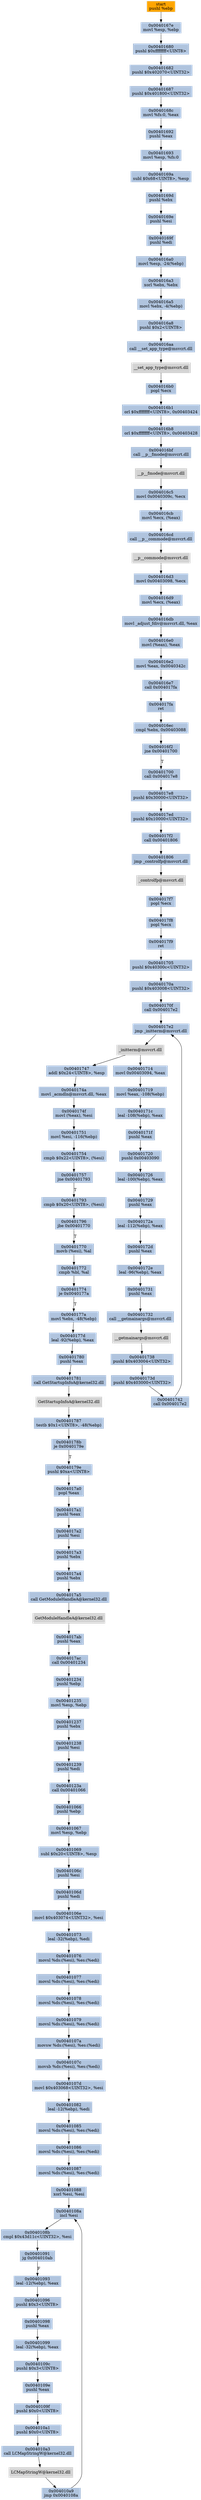 digraph G {
node[shape=rectangle,style=filled,fillcolor=lightsteelblue,color=lightsteelblue]
bgcolor="transparent"
a0x0040167dpushl_ebp[label="start\npushl %ebp",color="lightgrey",fillcolor="orange"];
a0x0040167emovl_esp_ebp[label="0x0040167e\nmovl %esp, %ebp"];
a0x00401680pushl_0xffffffffUINT8[label="0x00401680\npushl $0xffffffff<UINT8>"];
a0x00401682pushl_0x402070UINT32[label="0x00401682\npushl $0x402070<UINT32>"];
a0x00401687pushl_0x401800UINT32[label="0x00401687\npushl $0x401800<UINT32>"];
a0x0040168cmovl_fs_0_eax[label="0x0040168c\nmovl %fs:0, %eax"];
a0x00401692pushl_eax[label="0x00401692\npushl %eax"];
a0x00401693movl_esp_fs_0[label="0x00401693\nmovl %esp, %fs:0"];
a0x0040169asubl_0x68UINT8_esp[label="0x0040169a\nsubl $0x68<UINT8>, %esp"];
a0x0040169dpushl_ebx[label="0x0040169d\npushl %ebx"];
a0x0040169epushl_esi[label="0x0040169e\npushl %esi"];
a0x0040169fpushl_edi[label="0x0040169f\npushl %edi"];
a0x004016a0movl_esp__24ebp_[label="0x004016a0\nmovl %esp, -24(%ebp)"];
a0x004016a3xorl_ebx_ebx[label="0x004016a3\nxorl %ebx, %ebx"];
a0x004016a5movl_ebx__4ebp_[label="0x004016a5\nmovl %ebx, -4(%ebp)"];
a0x004016a8pushl_0x2UINT8[label="0x004016a8\npushl $0x2<UINT8>"];
a0x004016aacall___set_app_type_msvcrt_dll[label="0x004016aa\ncall __set_app_type@msvcrt.dll"];
a__set_app_type_msvcrt_dll[label="__set_app_type@msvcrt.dll",color="lightgrey",fillcolor="lightgrey"];
a0x004016b0popl_ecx[label="0x004016b0\npopl %ecx"];
a0x004016b1orl_0xffffffffUINT8_0x00403424[label="0x004016b1\norl $0xffffffff<UINT8>, 0x00403424"];
a0x004016b8orl_0xffffffffUINT8_0x00403428[label="0x004016b8\norl $0xffffffff<UINT8>, 0x00403428"];
a0x004016bfcall___p__fmode_msvcrt_dll[label="0x004016bf\ncall __p__fmode@msvcrt.dll"];
a__p__fmode_msvcrt_dll[label="__p__fmode@msvcrt.dll",color="lightgrey",fillcolor="lightgrey"];
a0x004016c5movl_0x0040309c_ecx[label="0x004016c5\nmovl 0x0040309c, %ecx"];
a0x004016cbmovl_ecx_eax_[label="0x004016cb\nmovl %ecx, (%eax)"];
a0x004016cdcall___p__commode_msvcrt_dll[label="0x004016cd\ncall __p__commode@msvcrt.dll"];
a__p__commode_msvcrt_dll[label="__p__commode@msvcrt.dll",color="lightgrey",fillcolor="lightgrey"];
a0x004016d3movl_0x00403098_ecx[label="0x004016d3\nmovl 0x00403098, %ecx"];
a0x004016d9movl_ecx_eax_[label="0x004016d9\nmovl %ecx, (%eax)"];
a0x004016dbmovl__adjust_fdiv_msvcrt_dll_eax[label="0x004016db\nmovl _adjust_fdiv@msvcrt.dll, %eax"];
a0x004016e0movl_eax__eax[label="0x004016e0\nmovl (%eax), %eax"];
a0x004016e2movl_eax_0x0040342c[label="0x004016e2\nmovl %eax, 0x0040342c"];
a0x004016e7call_0x004017fa[label="0x004016e7\ncall 0x004017fa"];
a0x004017faret[label="0x004017fa\nret"];
a0x004016eccmpl_ebx_0x00403088[label="0x004016ec\ncmpl %ebx, 0x00403088"];
a0x004016f2jne_0x00401700[label="0x004016f2\njne 0x00401700"];
a0x00401700call_0x004017e8[label="0x00401700\ncall 0x004017e8"];
a0x004017e8pushl_0x30000UINT32[label="0x004017e8\npushl $0x30000<UINT32>"];
a0x004017edpushl_0x10000UINT32[label="0x004017ed\npushl $0x10000<UINT32>"];
a0x004017f2call_0x00401806[label="0x004017f2\ncall 0x00401806"];
a0x00401806jmp__controlfp_msvcrt_dll[label="0x00401806\njmp _controlfp@msvcrt.dll"];
a_controlfp_msvcrt_dll[label="_controlfp@msvcrt.dll",color="lightgrey",fillcolor="lightgrey"];
a0x004017f7popl_ecx[label="0x004017f7\npopl %ecx"];
a0x004017f8popl_ecx[label="0x004017f8\npopl %ecx"];
a0x004017f9ret[label="0x004017f9\nret"];
a0x00401705pushl_0x40300cUINT32[label="0x00401705\npushl $0x40300c<UINT32>"];
a0x0040170apushl_0x403008UINT32[label="0x0040170a\npushl $0x403008<UINT32>"];
a0x0040170fcall_0x004017e2[label="0x0040170f\ncall 0x004017e2"];
a0x004017e2jmp__initterm_msvcrt_dll[label="0x004017e2\njmp _initterm@msvcrt.dll"];
a_initterm_msvcrt_dll[label="_initterm@msvcrt.dll",color="lightgrey",fillcolor="lightgrey"];
a0x00401714movl_0x00403094_eax[label="0x00401714\nmovl 0x00403094, %eax"];
a0x00401719movl_eax__108ebp_[label="0x00401719\nmovl %eax, -108(%ebp)"];
a0x0040171cleal__108ebp__eax[label="0x0040171c\nleal -108(%ebp), %eax"];
a0x0040171fpushl_eax[label="0x0040171f\npushl %eax"];
a0x00401720pushl_0x00403090[label="0x00401720\npushl 0x00403090"];
a0x00401726leal__100ebp__eax[label="0x00401726\nleal -100(%ebp), %eax"];
a0x00401729pushl_eax[label="0x00401729\npushl %eax"];
a0x0040172aleal__112ebp__eax[label="0x0040172a\nleal -112(%ebp), %eax"];
a0x0040172dpushl_eax[label="0x0040172d\npushl %eax"];
a0x0040172eleal__96ebp__eax[label="0x0040172e\nleal -96(%ebp), %eax"];
a0x00401731pushl_eax[label="0x00401731\npushl %eax"];
a0x00401732call___getmainargs_msvcrt_dll[label="0x00401732\ncall __getmainargs@msvcrt.dll"];
a__getmainargs_msvcrt_dll[label="__getmainargs@msvcrt.dll",color="lightgrey",fillcolor="lightgrey"];
a0x00401738pushl_0x403004UINT32[label="0x00401738\npushl $0x403004<UINT32>"];
a0x0040173dpushl_0x403000UINT32[label="0x0040173d\npushl $0x403000<UINT32>"];
a0x00401742call_0x004017e2[label="0x00401742\ncall 0x004017e2"];
a0x00401747addl_0x24UINT8_esp[label="0x00401747\naddl $0x24<UINT8>, %esp"];
a0x0040174amovl__acmdln_msvcrt_dll_eax[label="0x0040174a\nmovl _acmdln@msvcrt.dll, %eax"];
a0x0040174fmovl_eax__esi[label="0x0040174f\nmovl (%eax), %esi"];
a0x00401751movl_esi__116ebp_[label="0x00401751\nmovl %esi, -116(%ebp)"];
a0x00401754cmpb_0x22UINT8_esi_[label="0x00401754\ncmpb $0x22<UINT8>, (%esi)"];
a0x00401757jne_0x00401793[label="0x00401757\njne 0x00401793"];
a0x00401793cmpb_0x20UINT8_esi_[label="0x00401793\ncmpb $0x20<UINT8>, (%esi)"];
a0x00401796jbe_0x00401770[label="0x00401796\njbe 0x00401770"];
a0x00401770movb_esi__al[label="0x00401770\nmovb (%esi), %al"];
a0x00401772cmpb_bl_al[label="0x00401772\ncmpb %bl, %al"];
a0x00401774je_0x0040177a[label="0x00401774\nje 0x0040177a"];
a0x0040177amovl_ebx__48ebp_[label="0x0040177a\nmovl %ebx, -48(%ebp)"];
a0x0040177dleal__92ebp__eax[label="0x0040177d\nleal -92(%ebp), %eax"];
a0x00401780pushl_eax[label="0x00401780\npushl %eax"];
a0x00401781call_GetStartupInfoA_kernel32_dll[label="0x00401781\ncall GetStartupInfoA@kernel32.dll"];
GetStartupInfoA_kernel32_dll[label="GetStartupInfoA@kernel32.dll",color="lightgrey",fillcolor="lightgrey"];
a0x00401787testb_0x1UINT8__48ebp_[label="0x00401787\ntestb $0x1<UINT8>, -48(%ebp)"];
a0x0040178bje_0x0040179e[label="0x0040178b\nje 0x0040179e"];
a0x0040179epushl_0xaUINT8[label="0x0040179e\npushl $0xa<UINT8>"];
a0x004017a0popl_eax[label="0x004017a0\npopl %eax"];
a0x004017a1pushl_eax[label="0x004017a1\npushl %eax"];
a0x004017a2pushl_esi[label="0x004017a2\npushl %esi"];
a0x004017a3pushl_ebx[label="0x004017a3\npushl %ebx"];
a0x004017a4pushl_ebx[label="0x004017a4\npushl %ebx"];
a0x004017a5call_GetModuleHandleA_kernel32_dll[label="0x004017a5\ncall GetModuleHandleA@kernel32.dll"];
GetModuleHandleA_kernel32_dll[label="GetModuleHandleA@kernel32.dll",color="lightgrey",fillcolor="lightgrey"];
a0x004017abpushl_eax[label="0x004017ab\npushl %eax"];
a0x004017accall_0x00401234[label="0x004017ac\ncall 0x00401234"];
a0x00401234pushl_ebp[label="0x00401234\npushl %ebp"];
a0x00401235movl_esp_ebp[label="0x00401235\nmovl %esp, %ebp"];
a0x00401237pushl_ebx[label="0x00401237\npushl %ebx"];
a0x00401238pushl_esi[label="0x00401238\npushl %esi"];
a0x00401239pushl_edi[label="0x00401239\npushl %edi"];
a0x0040123acall_0x00401066[label="0x0040123a\ncall 0x00401066"];
a0x00401066pushl_ebp[label="0x00401066\npushl %ebp"];
a0x00401067movl_esp_ebp[label="0x00401067\nmovl %esp, %ebp"];
a0x00401069subl_0x20UINT8_esp[label="0x00401069\nsubl $0x20<UINT8>, %esp"];
a0x0040106cpushl_esi[label="0x0040106c\npushl %esi"];
a0x0040106dpushl_edi[label="0x0040106d\npushl %edi"];
a0x0040106emovl_0x403074UINT32_esi[label="0x0040106e\nmovl $0x403074<UINT32>, %esi"];
a0x00401073leal__32ebp__edi[label="0x00401073\nleal -32(%ebp), %edi"];
a0x00401076movsl_ds_esi__es_edi_[label="0x00401076\nmovsl %ds:(%esi), %es:(%edi)"];
a0x00401077movsl_ds_esi__es_edi_[label="0x00401077\nmovsl %ds:(%esi), %es:(%edi)"];
a0x00401078movsl_ds_esi__es_edi_[label="0x00401078\nmovsl %ds:(%esi), %es:(%edi)"];
a0x00401079movsl_ds_esi__es_edi_[label="0x00401079\nmovsl %ds:(%esi), %es:(%edi)"];
a0x0040107amovsw_ds_esi__es_edi_[label="0x0040107a\nmovsw %ds:(%esi), %es:(%edi)"];
a0x0040107cmovsb_ds_esi__es_edi_[label="0x0040107c\nmovsb %ds:(%esi), %es:(%edi)"];
a0x0040107dmovl_0x403068UINT32_esi[label="0x0040107d\nmovl $0x403068<UINT32>, %esi"];
a0x00401082leal__12ebp__edi[label="0x00401082\nleal -12(%ebp), %edi"];
a0x00401085movsl_ds_esi__es_edi_[label="0x00401085\nmovsl %ds:(%esi), %es:(%edi)"];
a0x00401086movsl_ds_esi__es_edi_[label="0x00401086\nmovsl %ds:(%esi), %es:(%edi)"];
a0x00401087movsl_ds_esi__es_edi_[label="0x00401087\nmovsl %ds:(%esi), %es:(%edi)"];
a0x00401088xorl_esi_esi[label="0x00401088\nxorl %esi, %esi"];
a0x0040108aincl_esi[label="0x0040108a\nincl %esi"];
a0x0040108bcmpl_0x43d11cUINT32_esi[label="0x0040108b\ncmpl $0x43d11c<UINT32>, %esi"];
a0x00401091jg_0x004010ab[label="0x00401091\njg 0x004010ab"];
a0x00401093leal__12ebp__eax[label="0x00401093\nleal -12(%ebp), %eax"];
a0x00401096pushl_0x3UINT8[label="0x00401096\npushl $0x3<UINT8>"];
a0x00401098pushl_eax[label="0x00401098\npushl %eax"];
a0x00401099leal__32ebp__eax[label="0x00401099\nleal -32(%ebp), %eax"];
a0x0040109cpushl_0x3UINT8[label="0x0040109c\npushl $0x3<UINT8>"];
a0x0040109epushl_eax[label="0x0040109e\npushl %eax"];
a0x0040109fpushl_0x0UINT8[label="0x0040109f\npushl $0x0<UINT8>"];
a0x004010a1pushl_0x0UINT8[label="0x004010a1\npushl $0x0<UINT8>"];
a0x004010a3call_LCMapStringW_kernel32_dll[label="0x004010a3\ncall LCMapStringW@kernel32.dll"];
LCMapStringW_kernel32_dll[label="LCMapStringW@kernel32.dll",color="lightgrey",fillcolor="lightgrey"];
a0x004010a9jmp_0x0040108a[label="0x004010a9\njmp 0x0040108a"];
a0x0040167dpushl_ebp -> a0x0040167emovl_esp_ebp [color="#000000"];
a0x0040167emovl_esp_ebp -> a0x00401680pushl_0xffffffffUINT8 [color="#000000"];
a0x00401680pushl_0xffffffffUINT8 -> a0x00401682pushl_0x402070UINT32 [color="#000000"];
a0x00401682pushl_0x402070UINT32 -> a0x00401687pushl_0x401800UINT32 [color="#000000"];
a0x00401687pushl_0x401800UINT32 -> a0x0040168cmovl_fs_0_eax [color="#000000"];
a0x0040168cmovl_fs_0_eax -> a0x00401692pushl_eax [color="#000000"];
a0x00401692pushl_eax -> a0x00401693movl_esp_fs_0 [color="#000000"];
a0x00401693movl_esp_fs_0 -> a0x0040169asubl_0x68UINT8_esp [color="#000000"];
a0x0040169asubl_0x68UINT8_esp -> a0x0040169dpushl_ebx [color="#000000"];
a0x0040169dpushl_ebx -> a0x0040169epushl_esi [color="#000000"];
a0x0040169epushl_esi -> a0x0040169fpushl_edi [color="#000000"];
a0x0040169fpushl_edi -> a0x004016a0movl_esp__24ebp_ [color="#000000"];
a0x004016a0movl_esp__24ebp_ -> a0x004016a3xorl_ebx_ebx [color="#000000"];
a0x004016a3xorl_ebx_ebx -> a0x004016a5movl_ebx__4ebp_ [color="#000000"];
a0x004016a5movl_ebx__4ebp_ -> a0x004016a8pushl_0x2UINT8 [color="#000000"];
a0x004016a8pushl_0x2UINT8 -> a0x004016aacall___set_app_type_msvcrt_dll [color="#000000"];
a0x004016aacall___set_app_type_msvcrt_dll -> a__set_app_type_msvcrt_dll [color="#000000"];
a__set_app_type_msvcrt_dll -> a0x004016b0popl_ecx [color="#000000"];
a0x004016b0popl_ecx -> a0x004016b1orl_0xffffffffUINT8_0x00403424 [color="#000000"];
a0x004016b1orl_0xffffffffUINT8_0x00403424 -> a0x004016b8orl_0xffffffffUINT8_0x00403428 [color="#000000"];
a0x004016b8orl_0xffffffffUINT8_0x00403428 -> a0x004016bfcall___p__fmode_msvcrt_dll [color="#000000"];
a0x004016bfcall___p__fmode_msvcrt_dll -> a__p__fmode_msvcrt_dll [color="#000000"];
a__p__fmode_msvcrt_dll -> a0x004016c5movl_0x0040309c_ecx [color="#000000"];
a0x004016c5movl_0x0040309c_ecx -> a0x004016cbmovl_ecx_eax_ [color="#000000"];
a0x004016cbmovl_ecx_eax_ -> a0x004016cdcall___p__commode_msvcrt_dll [color="#000000"];
a0x004016cdcall___p__commode_msvcrt_dll -> a__p__commode_msvcrt_dll [color="#000000"];
a__p__commode_msvcrt_dll -> a0x004016d3movl_0x00403098_ecx [color="#000000"];
a0x004016d3movl_0x00403098_ecx -> a0x004016d9movl_ecx_eax_ [color="#000000"];
a0x004016d9movl_ecx_eax_ -> a0x004016dbmovl__adjust_fdiv_msvcrt_dll_eax [color="#000000"];
a0x004016dbmovl__adjust_fdiv_msvcrt_dll_eax -> a0x004016e0movl_eax__eax [color="#000000"];
a0x004016e0movl_eax__eax -> a0x004016e2movl_eax_0x0040342c [color="#000000"];
a0x004016e2movl_eax_0x0040342c -> a0x004016e7call_0x004017fa [color="#000000"];
a0x004016e7call_0x004017fa -> a0x004017faret [color="#000000"];
a0x004017faret -> a0x004016eccmpl_ebx_0x00403088 [color="#000000"];
a0x004016eccmpl_ebx_0x00403088 -> a0x004016f2jne_0x00401700 [color="#000000"];
a0x004016f2jne_0x00401700 -> a0x00401700call_0x004017e8 [color="#000000",label="T"];
a0x00401700call_0x004017e8 -> a0x004017e8pushl_0x30000UINT32 [color="#000000"];
a0x004017e8pushl_0x30000UINT32 -> a0x004017edpushl_0x10000UINT32 [color="#000000"];
a0x004017edpushl_0x10000UINT32 -> a0x004017f2call_0x00401806 [color="#000000"];
a0x004017f2call_0x00401806 -> a0x00401806jmp__controlfp_msvcrt_dll [color="#000000"];
a0x00401806jmp__controlfp_msvcrt_dll -> a_controlfp_msvcrt_dll [color="#000000"];
a_controlfp_msvcrt_dll -> a0x004017f7popl_ecx [color="#000000"];
a0x004017f7popl_ecx -> a0x004017f8popl_ecx [color="#000000"];
a0x004017f8popl_ecx -> a0x004017f9ret [color="#000000"];
a0x004017f9ret -> a0x00401705pushl_0x40300cUINT32 [color="#000000"];
a0x00401705pushl_0x40300cUINT32 -> a0x0040170apushl_0x403008UINT32 [color="#000000"];
a0x0040170apushl_0x403008UINT32 -> a0x0040170fcall_0x004017e2 [color="#000000"];
a0x0040170fcall_0x004017e2 -> a0x004017e2jmp__initterm_msvcrt_dll [color="#000000"];
a0x004017e2jmp__initterm_msvcrt_dll -> a_initterm_msvcrt_dll [color="#000000"];
a_initterm_msvcrt_dll -> a0x00401714movl_0x00403094_eax [color="#000000"];
a0x00401714movl_0x00403094_eax -> a0x00401719movl_eax__108ebp_ [color="#000000"];
a0x00401719movl_eax__108ebp_ -> a0x0040171cleal__108ebp__eax [color="#000000"];
a0x0040171cleal__108ebp__eax -> a0x0040171fpushl_eax [color="#000000"];
a0x0040171fpushl_eax -> a0x00401720pushl_0x00403090 [color="#000000"];
a0x00401720pushl_0x00403090 -> a0x00401726leal__100ebp__eax [color="#000000"];
a0x00401726leal__100ebp__eax -> a0x00401729pushl_eax [color="#000000"];
a0x00401729pushl_eax -> a0x0040172aleal__112ebp__eax [color="#000000"];
a0x0040172aleal__112ebp__eax -> a0x0040172dpushl_eax [color="#000000"];
a0x0040172dpushl_eax -> a0x0040172eleal__96ebp__eax [color="#000000"];
a0x0040172eleal__96ebp__eax -> a0x00401731pushl_eax [color="#000000"];
a0x00401731pushl_eax -> a0x00401732call___getmainargs_msvcrt_dll [color="#000000"];
a0x00401732call___getmainargs_msvcrt_dll -> a__getmainargs_msvcrt_dll [color="#000000"];
a__getmainargs_msvcrt_dll -> a0x00401738pushl_0x403004UINT32 [color="#000000"];
a0x00401738pushl_0x403004UINT32 -> a0x0040173dpushl_0x403000UINT32 [color="#000000"];
a0x0040173dpushl_0x403000UINT32 -> a0x00401742call_0x004017e2 [color="#000000"];
a0x00401742call_0x004017e2 -> a0x004017e2jmp__initterm_msvcrt_dll [color="#000000"];
a_initterm_msvcrt_dll -> a0x00401747addl_0x24UINT8_esp [color="#000000"];
a0x00401747addl_0x24UINT8_esp -> a0x0040174amovl__acmdln_msvcrt_dll_eax [color="#000000"];
a0x0040174amovl__acmdln_msvcrt_dll_eax -> a0x0040174fmovl_eax__esi [color="#000000"];
a0x0040174fmovl_eax__esi -> a0x00401751movl_esi__116ebp_ [color="#000000"];
a0x00401751movl_esi__116ebp_ -> a0x00401754cmpb_0x22UINT8_esi_ [color="#000000"];
a0x00401754cmpb_0x22UINT8_esi_ -> a0x00401757jne_0x00401793 [color="#000000"];
a0x00401757jne_0x00401793 -> a0x00401793cmpb_0x20UINT8_esi_ [color="#000000",label="T"];
a0x00401793cmpb_0x20UINT8_esi_ -> a0x00401796jbe_0x00401770 [color="#000000"];
a0x00401796jbe_0x00401770 -> a0x00401770movb_esi__al [color="#000000",label="T"];
a0x00401770movb_esi__al -> a0x00401772cmpb_bl_al [color="#000000"];
a0x00401772cmpb_bl_al -> a0x00401774je_0x0040177a [color="#000000"];
a0x00401774je_0x0040177a -> a0x0040177amovl_ebx__48ebp_ [color="#000000",label="T"];
a0x0040177amovl_ebx__48ebp_ -> a0x0040177dleal__92ebp__eax [color="#000000"];
a0x0040177dleal__92ebp__eax -> a0x00401780pushl_eax [color="#000000"];
a0x00401780pushl_eax -> a0x00401781call_GetStartupInfoA_kernel32_dll [color="#000000"];
a0x00401781call_GetStartupInfoA_kernel32_dll -> GetStartupInfoA_kernel32_dll [color="#000000"];
GetStartupInfoA_kernel32_dll -> a0x00401787testb_0x1UINT8__48ebp_ [color="#000000"];
a0x00401787testb_0x1UINT8__48ebp_ -> a0x0040178bje_0x0040179e [color="#000000"];
a0x0040178bje_0x0040179e -> a0x0040179epushl_0xaUINT8 [color="#000000",label="T"];
a0x0040179epushl_0xaUINT8 -> a0x004017a0popl_eax [color="#000000"];
a0x004017a0popl_eax -> a0x004017a1pushl_eax [color="#000000"];
a0x004017a1pushl_eax -> a0x004017a2pushl_esi [color="#000000"];
a0x004017a2pushl_esi -> a0x004017a3pushl_ebx [color="#000000"];
a0x004017a3pushl_ebx -> a0x004017a4pushl_ebx [color="#000000"];
a0x004017a4pushl_ebx -> a0x004017a5call_GetModuleHandleA_kernel32_dll [color="#000000"];
a0x004017a5call_GetModuleHandleA_kernel32_dll -> GetModuleHandleA_kernel32_dll [color="#000000"];
GetModuleHandleA_kernel32_dll -> a0x004017abpushl_eax [color="#000000"];
a0x004017abpushl_eax -> a0x004017accall_0x00401234 [color="#000000"];
a0x004017accall_0x00401234 -> a0x00401234pushl_ebp [color="#000000"];
a0x00401234pushl_ebp -> a0x00401235movl_esp_ebp [color="#000000"];
a0x00401235movl_esp_ebp -> a0x00401237pushl_ebx [color="#000000"];
a0x00401237pushl_ebx -> a0x00401238pushl_esi [color="#000000"];
a0x00401238pushl_esi -> a0x00401239pushl_edi [color="#000000"];
a0x00401239pushl_edi -> a0x0040123acall_0x00401066 [color="#000000"];
a0x0040123acall_0x00401066 -> a0x00401066pushl_ebp [color="#000000"];
a0x00401066pushl_ebp -> a0x00401067movl_esp_ebp [color="#000000"];
a0x00401067movl_esp_ebp -> a0x00401069subl_0x20UINT8_esp [color="#000000"];
a0x00401069subl_0x20UINT8_esp -> a0x0040106cpushl_esi [color="#000000"];
a0x0040106cpushl_esi -> a0x0040106dpushl_edi [color="#000000"];
a0x0040106dpushl_edi -> a0x0040106emovl_0x403074UINT32_esi [color="#000000"];
a0x0040106emovl_0x403074UINT32_esi -> a0x00401073leal__32ebp__edi [color="#000000"];
a0x00401073leal__32ebp__edi -> a0x00401076movsl_ds_esi__es_edi_ [color="#000000"];
a0x00401076movsl_ds_esi__es_edi_ -> a0x00401077movsl_ds_esi__es_edi_ [color="#000000"];
a0x00401077movsl_ds_esi__es_edi_ -> a0x00401078movsl_ds_esi__es_edi_ [color="#000000"];
a0x00401078movsl_ds_esi__es_edi_ -> a0x00401079movsl_ds_esi__es_edi_ [color="#000000"];
a0x00401079movsl_ds_esi__es_edi_ -> a0x0040107amovsw_ds_esi__es_edi_ [color="#000000"];
a0x0040107amovsw_ds_esi__es_edi_ -> a0x0040107cmovsb_ds_esi__es_edi_ [color="#000000"];
a0x0040107cmovsb_ds_esi__es_edi_ -> a0x0040107dmovl_0x403068UINT32_esi [color="#000000"];
a0x0040107dmovl_0x403068UINT32_esi -> a0x00401082leal__12ebp__edi [color="#000000"];
a0x00401082leal__12ebp__edi -> a0x00401085movsl_ds_esi__es_edi_ [color="#000000"];
a0x00401085movsl_ds_esi__es_edi_ -> a0x00401086movsl_ds_esi__es_edi_ [color="#000000"];
a0x00401086movsl_ds_esi__es_edi_ -> a0x00401087movsl_ds_esi__es_edi_ [color="#000000"];
a0x00401087movsl_ds_esi__es_edi_ -> a0x00401088xorl_esi_esi [color="#000000"];
a0x00401088xorl_esi_esi -> a0x0040108aincl_esi [color="#000000"];
a0x0040108aincl_esi -> a0x0040108bcmpl_0x43d11cUINT32_esi [color="#000000"];
a0x0040108bcmpl_0x43d11cUINT32_esi -> a0x00401091jg_0x004010ab [color="#000000"];
a0x00401091jg_0x004010ab -> a0x00401093leal__12ebp__eax [color="#000000",label="F"];
a0x00401093leal__12ebp__eax -> a0x00401096pushl_0x3UINT8 [color="#000000"];
a0x00401096pushl_0x3UINT8 -> a0x00401098pushl_eax [color="#000000"];
a0x00401098pushl_eax -> a0x00401099leal__32ebp__eax [color="#000000"];
a0x00401099leal__32ebp__eax -> a0x0040109cpushl_0x3UINT8 [color="#000000"];
a0x0040109cpushl_0x3UINT8 -> a0x0040109epushl_eax [color="#000000"];
a0x0040109epushl_eax -> a0x0040109fpushl_0x0UINT8 [color="#000000"];
a0x0040109fpushl_0x0UINT8 -> a0x004010a1pushl_0x0UINT8 [color="#000000"];
a0x004010a1pushl_0x0UINT8 -> a0x004010a3call_LCMapStringW_kernel32_dll [color="#000000"];
a0x004010a3call_LCMapStringW_kernel32_dll -> LCMapStringW_kernel32_dll [color="#000000"];
LCMapStringW_kernel32_dll -> a0x004010a9jmp_0x0040108a [color="#000000"];
a0x004010a9jmp_0x0040108a -> a0x0040108aincl_esi [color="#000000"];
}
